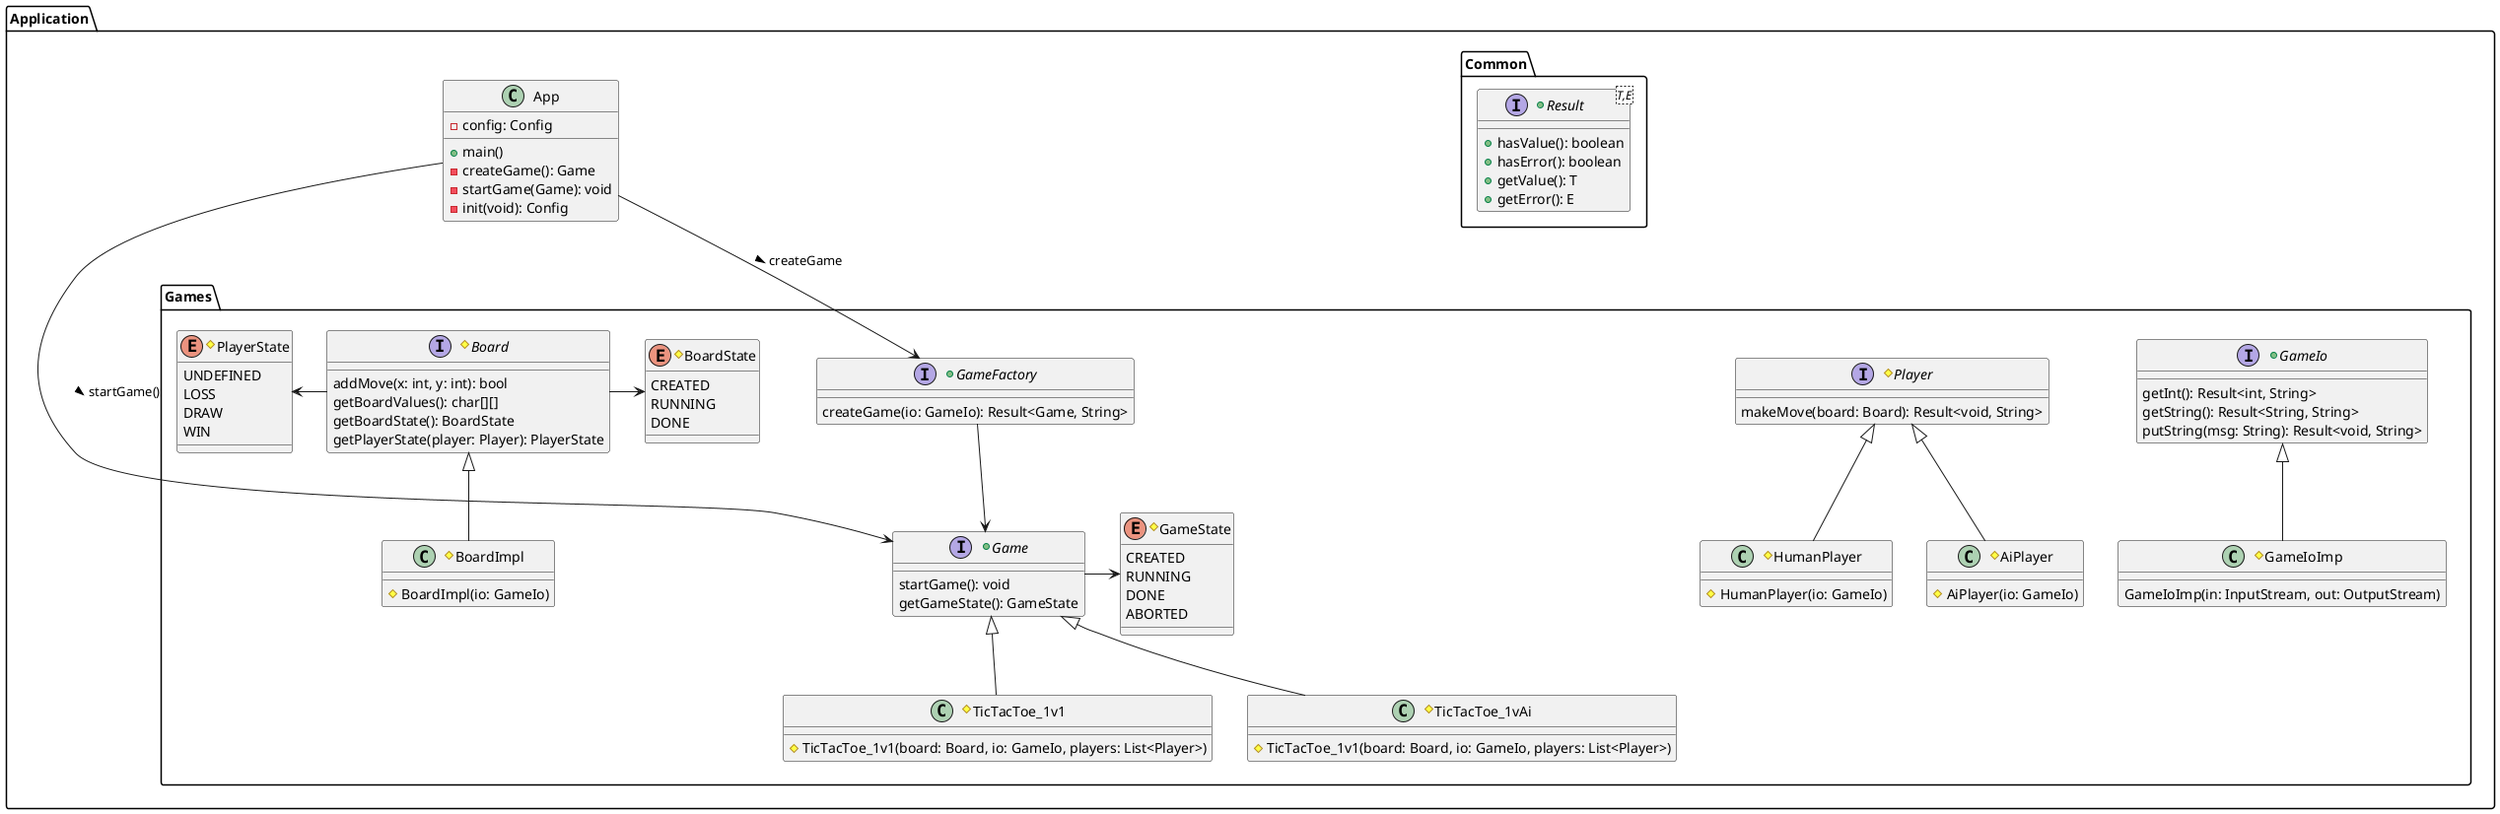 @startuml 01


package Application {

        class App {
            -config: Config
            +main()
            -createGame(): Game
            -startGame(Game): void
            -init(void): Config
        }


    package Common {
        +interface Result <T,E>{
            +hasValue(): boolean
            +hasError(): boolean
            +getValue(): T
            +getError(): E
        }
    }

    package Games {
        
        together{
            +interface GameFactory {
                createGame(io: GameIo): Result<Game, String>
            }
            +interface Game {
                startGame(): void
                getGameState(): GameState
            }

            #enum GameState {
                CREATED
                RUNNING
                DONE
                ABORTED
            }

            #class TicTacToe_1v1 {
                #TicTacToe_1v1(board: Board, io: GameIo, players: List<Player>)
            }

            #class TicTacToe_1vAi {
                #TicTacToe_1v1(board: Board, io: GameIo, players: List<Player>)
            }
        }

        together{
            +interface GameIo {
                getInt(): Result<int, String>
                getString(): Result<String, String>
                putString(msg: String): Result<void, String>
            }

            #class GameIoImp {
                GameIoImp(in: InputStream, out: OutputStream)
            }
        }

        together{
            #interface Player {
                makeMove(board: Board): Result<void, String>
            }

            #class HumanPlayer {
                #HumanPlayer(io: GameIo)
            }    
            
            #class AiPlayer {
                #AiPlayer(io: GameIo)
            }

        }

        together{
            #enum BoardState {
                CREATED
                RUNNING
                DONE
            }

            #enum PlayerState {
                UNDEFINED
                LOSS
                DRAW
                WIN
            }

            #interface Board {
                addMove(x: int, y: int): bool
                getBoardValues(): char[][]
                getBoardState(): BoardState
                getPlayerState(player: Player): PlayerState
            }

            #class BoardImpl {
                #BoardImpl(io: GameIo)
            }
        }
    }
}


App -down-> GameFactory : > createGame
App -> Game : > startGame()

GameFactory -down-> Game

Game -right-> GameState 
Game <|-down- TicTacToe_1v1 
Game <|-down- TicTacToe_1vAi 

Board -left-> PlayerState
Board -right-> BoardState
Board <|-down- BoardImpl

GameIo <|-down- GameIoImp

Player <|-down- HumanPlayer
Player <|-down- AiPlayer



@enduml